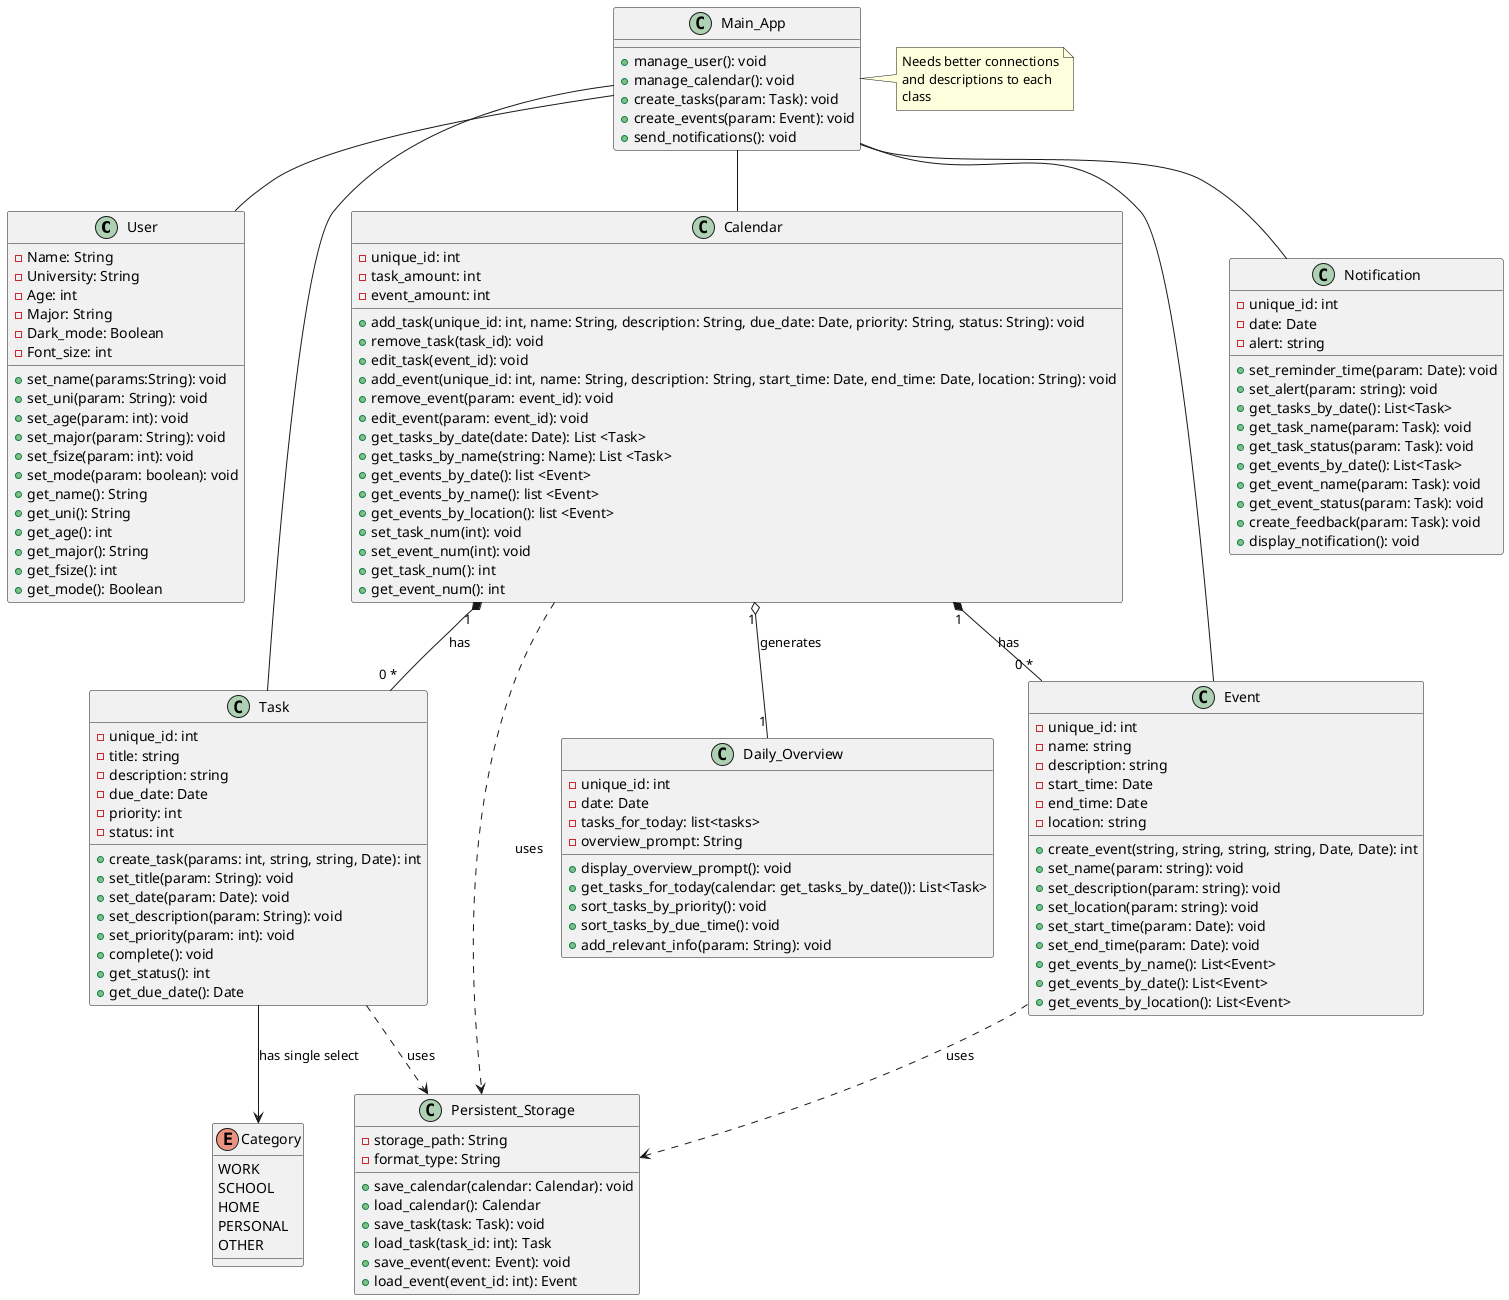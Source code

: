 @startuml

class User {
  -Name: String
  -University: String
  -Age: int
  -Major: String
  -Dark_mode: Boolean
  -Font_size: int
  +set_name(params:String): void
  +set_uni(param: String): void
  +set_age(param: int): void
  +set_major(param: String): void
  +set_fsize(param: int): void
  +set_mode(param: boolean): void
  +get_name(): String
  +get_uni(): String
  +get_age(): int
  +get_major(): String
  +get_fsize(): int
  +get_mode(): Boolean
}

class Calendar {
  -unique_id: int  
  -task_amount: int
  -event_amount: int
  +add_task(unique_id: int, name: String, description: String, due_date: Date, priority: String, status: String): void
  +remove_task(task_id): void
  +edit_task(event_id): void
  +add_event(unique_id: int, name: String, description: String, start_time: Date, end_time: Date, location: String): void
  +remove_event(param: event_id): void
  +edit_event(param: event_id): void
  +get_tasks_by_date(date: Date): List <Task>
  +get_tasks_by_name(string: Name): List <Task>
  +get_events_by_date(): list <Event>
  +get_events_by_name(): list <Event>
  +get_events_by_location(): list <Event>
  +set_task_num(int): void
  +set_event_num(int): void
  +get_task_num(): int
  +get_event_num(): int
}

class Task {
  -unique_id: int
  -title: string
  -description: string
  -due_date: Date
  -priority: int
  -status: int
  +create_task(params: int, string, string, Date): int
  +set_title(param: String): void
  +set_date(param: Date): void
  +set_description(param: String): void
  +set_priority(param: int): void
  +complete(): void
  +get_status(): int
  +get_due_date(): Date
}

enum Category {
  WORK
  SCHOOL
  HOME
  PERSONAL
  OTHER
}

class Notification {
  -unique_id: int  
  -date: Date
  -alert: string
  
  +set_reminder_time(param: Date): void
  +set_alert(param: string): void
  +get_tasks_by_date(): List<Task>
  +get_task_name(param: Task): void
  +get_task_status(param: Task): void
  +get_events_by_date(): List<Task>
  +get_event_name(param: Task): void
  +get_event_status(param: Task): void
  +create_feedback(param: Task): void
  +display_notification(): void
}

class Event {
  -unique_id: int  
  -name: string
  -description: string
  -start_time: Date
  -end_time: Date
  -location: string
  +create_event(string, string, string, string, Date, Date): int
  +set_name(param: string): void
  +set_description(param: string): void
  +set_location(param: string): void
  +set_start_time(param: Date): void
  +set_end_time(param: Date): void
  +get_events_by_name(): List<Event>
  +get_events_by_date(): List<Event>
  +get_events_by_location(): List<Event>
}

class Daily_Overview {
    -unique_id: int
    -date: Date
    -tasks_for_today: list<tasks>
    -overview_prompt: String

    +display_overview_prompt(): void
    +get_tasks_for_today(calendar: get_tasks_by_date()): List<Task>
    +sort_tasks_by_priority(): void
    +sort_tasks_by_due_time(): void
    +add_relevant_info(param: String): void
}

class Main_App {
  +manage_user(): void
  +manage_calendar(): void
  +create_tasks(param: Task): void
  +create_events(param: Event): void
  +send_notifications(): void
}

note right of Main_App
  Needs better connections
  and descriptions to each
  class
end note

class Persistent_Storage {
  -storage_path: String
  -format_type: String
  +save_calendar(calendar: Calendar): void
  +load_calendar(): Calendar
  +save_task(task: Task): void
  +load_task(task_id: int): Task
  +save_event(event: Event): void
  +load_event(event_id: int): Event
}

Main_App -- User
Main_App -- Calendar
Main_App -- Task
Main_App -- Event
Main_App -- Notification

Calendar "1" *-- "0 *" Task : "has"
Calendar "1" *-- "0 *" Event : "has"
Calendar "1" o-- "1" Daily_Overview : "generates"
Task --> Category : "has single select"
Calendar ..> Persistent_Storage : "uses"
Task ..> Persistent_Storage : "uses"
Event ..> Persistent_Storage : "uses"

@enduml
